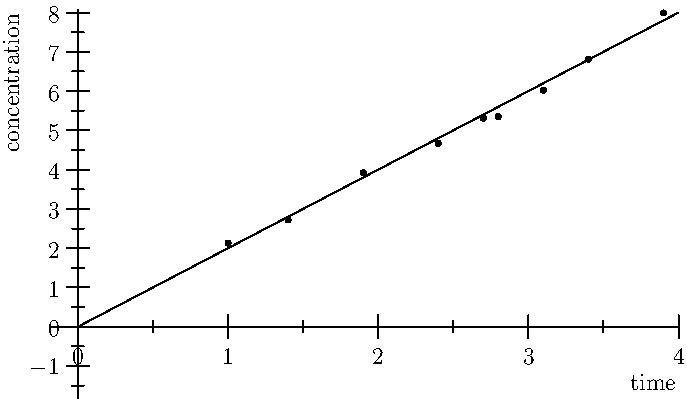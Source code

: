 import graph;
size(12cm,7cm,IgnoreAspect);
yaxis("concentration",Ticks());
xaxis("time",Ticks());
dot((1,2.13));
dot((1.4,2.72));
dot((1.9,3.92));
dot((2.4,4.67));
dot((2.7,5.31));
dot((2.8,5.35));
dot((3.1,6.02));
dot((3.4,6.81));
dot((3.9,7.99));
draw((0,0)--(4,8));
